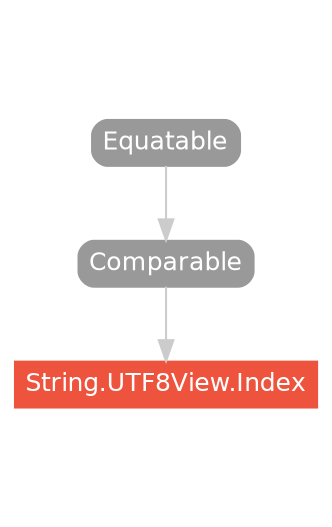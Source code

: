 strict digraph "String.UTF8View.Index - Type Hierarchy - SwiftDoc.org" {
    pad="0.1,0.8"
    node [shape=box, style="filled,rounded", color="#999999", fillcolor="#999999", fontcolor=white, fontname=Helvetica, fontnames="Helvetica,sansserif", fontsize=12, margin="0.07,0.05", height="0.3"]
    edge [color="#cccccc"]
    "Comparable" [URL="/protocol/Comparable/hierarchy/"]
    "Equatable" [URL="/protocol/Equatable/hierarchy/"]
    "String.UTF8View.Index" [URL="/type/String.UTF8View.Index/", style="filled", fillcolor="#ee543d", color="#ee543d"]    "Comparable" -> "String.UTF8View.Index"
    "Equatable" -> "Comparable"
    subgraph Types {
        rank = max; "String.UTF8View.Index";
    }
}